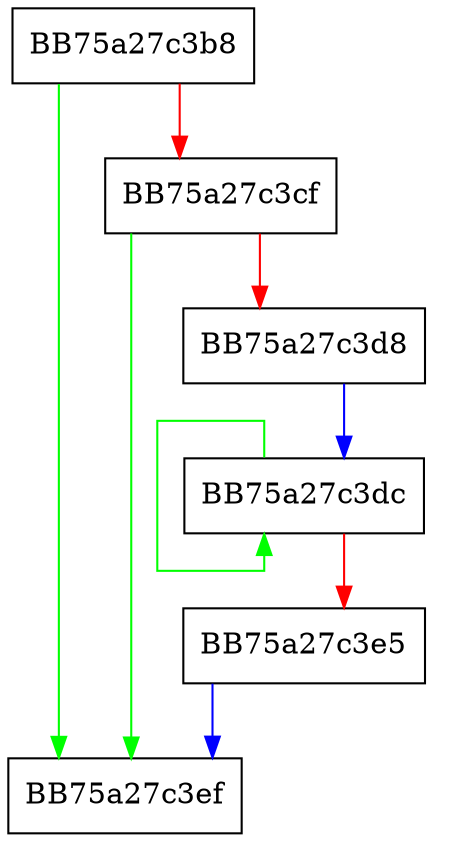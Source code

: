 digraph dupedExprNodeSize {
  node [shape="box"];
  graph [splines=ortho];
  BB75a27c3b8 -> BB75a27c3ef [color="green"];
  BB75a27c3b8 -> BB75a27c3cf [color="red"];
  BB75a27c3cf -> BB75a27c3ef [color="green"];
  BB75a27c3cf -> BB75a27c3d8 [color="red"];
  BB75a27c3d8 -> BB75a27c3dc [color="blue"];
  BB75a27c3dc -> BB75a27c3dc [color="green"];
  BB75a27c3dc -> BB75a27c3e5 [color="red"];
  BB75a27c3e5 -> BB75a27c3ef [color="blue"];
}